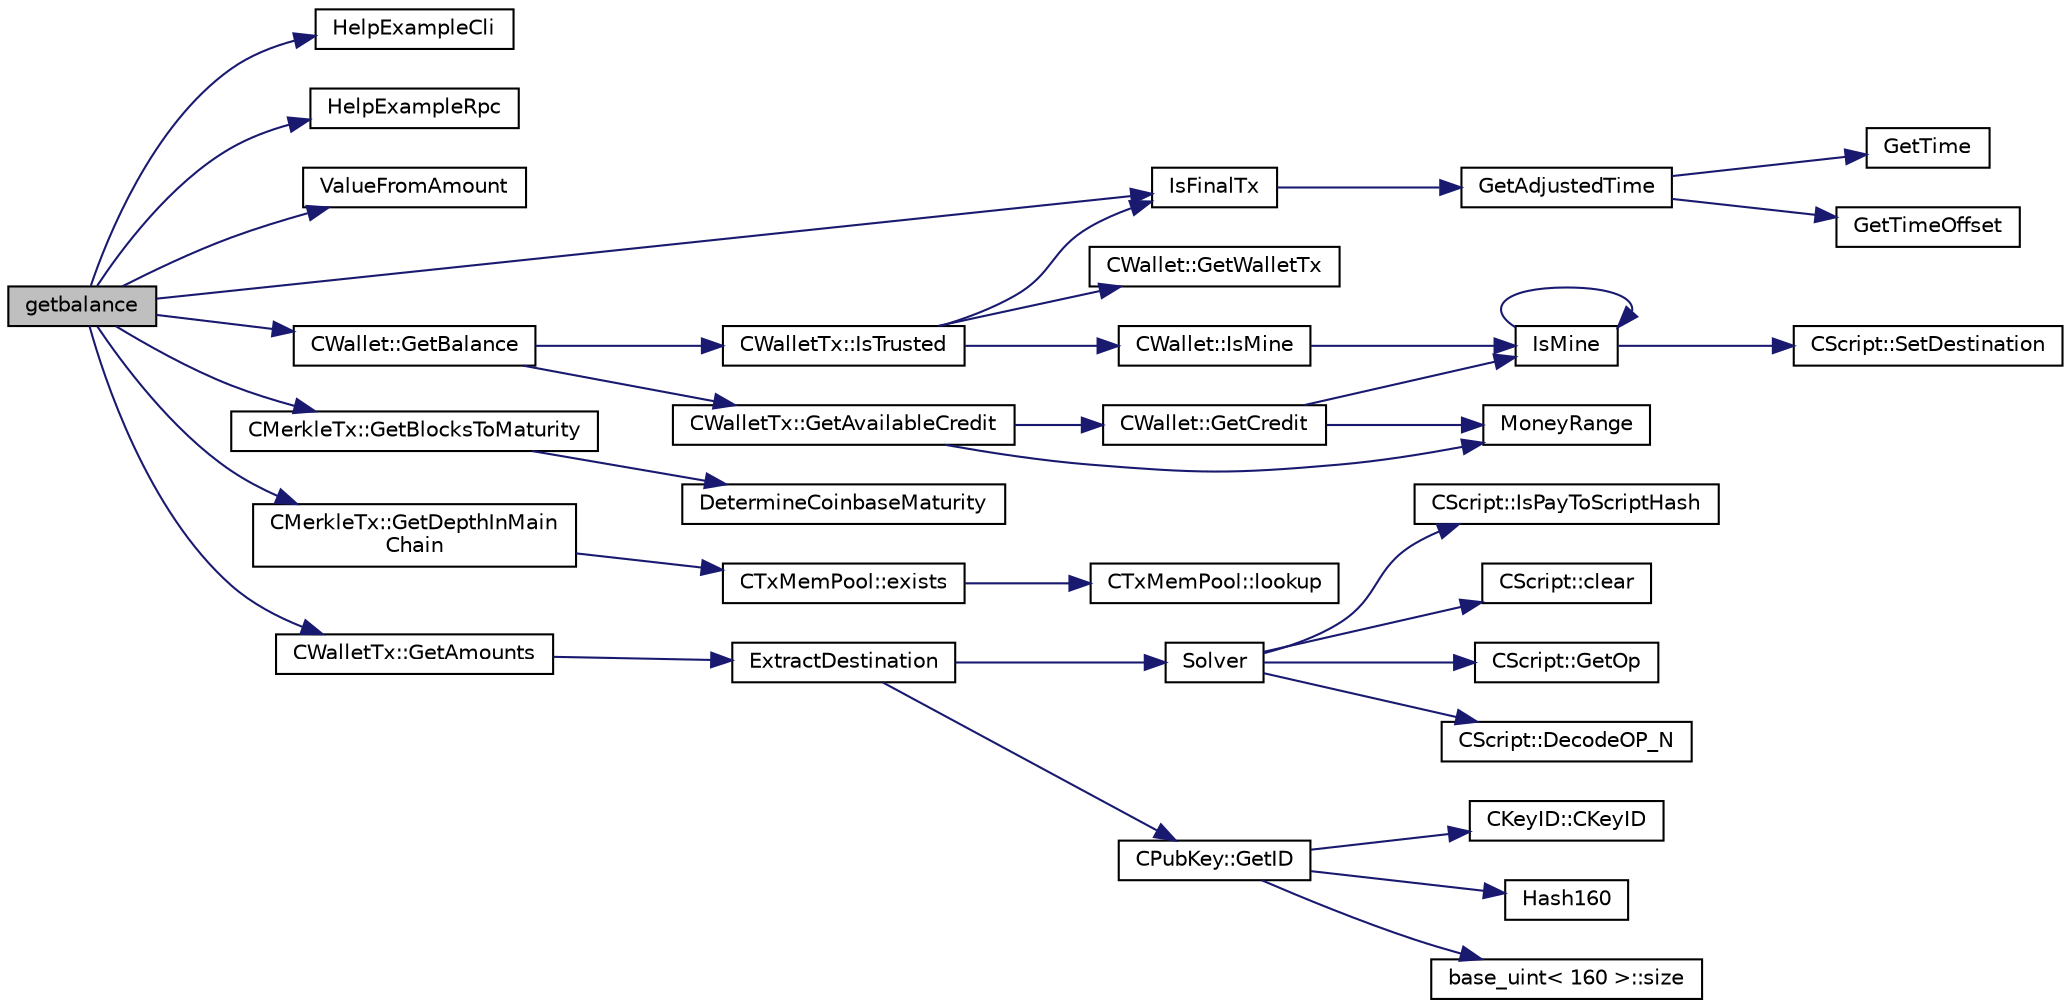 digraph "getbalance"
{
  edge [fontname="Helvetica",fontsize="10",labelfontname="Helvetica",labelfontsize="10"];
  node [fontname="Helvetica",fontsize="10",shape=record];
  rankdir="LR";
  Node305 [label="getbalance",height=0.2,width=0.4,color="black", fillcolor="grey75", style="filled", fontcolor="black"];
  Node305 -> Node306 [color="midnightblue",fontsize="10",style="solid",fontname="Helvetica"];
  Node306 [label="HelpExampleCli",height=0.2,width=0.4,color="black", fillcolor="white", style="filled",URL="$d6/d76/rpcserver_8cpp.html#ac01ac6eab5467567ed0da106814e04ec"];
  Node305 -> Node307 [color="midnightblue",fontsize="10",style="solid",fontname="Helvetica"];
  Node307 [label="HelpExampleRpc",height=0.2,width=0.4,color="black", fillcolor="white", style="filled",URL="$d6/d76/rpcserver_8cpp.html#a06ea60e24e5a1053a14a11b1009bf9ef"];
  Node305 -> Node308 [color="midnightblue",fontsize="10",style="solid",fontname="Helvetica"];
  Node308 [label="ValueFromAmount",height=0.2,width=0.4,color="black", fillcolor="white", style="filled",URL="$d6/d76/rpcserver_8cpp.html#a577ce17add6d7e837a6e0653f8c048a1"];
  Node305 -> Node309 [color="midnightblue",fontsize="10",style="solid",fontname="Helvetica"];
  Node309 [label="CWallet::GetBalance",height=0.2,width=0.4,color="black", fillcolor="white", style="filled",URL="$d2/de5/class_c_wallet.html#aa6522c2833bc0a84d216cf102b51ba05"];
  Node309 -> Node310 [color="midnightblue",fontsize="10",style="solid",fontname="Helvetica"];
  Node310 [label="CWalletTx::IsTrusted",height=0.2,width=0.4,color="black", fillcolor="white", style="filled",URL="$d6/d53/class_c_wallet_tx.html#a71efb0d5b5def8ae00a1d74b8741bfcb"];
  Node310 -> Node311 [color="midnightblue",fontsize="10",style="solid",fontname="Helvetica"];
  Node311 [label="IsFinalTx",height=0.2,width=0.4,color="black", fillcolor="white", style="filled",URL="$df/d0a/main_8cpp.html#adc332cd7ac94e639bb4239618341be19"];
  Node311 -> Node312 [color="midnightblue",fontsize="10",style="solid",fontname="Helvetica"];
  Node312 [label="GetAdjustedTime",height=0.2,width=0.4,color="black", fillcolor="white", style="filled",URL="$df/d2d/util_8cpp.html#a09f81b9c7650f898cf3cf305b87547e6"];
  Node312 -> Node313 [color="midnightblue",fontsize="10",style="solid",fontname="Helvetica"];
  Node313 [label="GetTime",height=0.2,width=0.4,color="black", fillcolor="white", style="filled",URL="$df/d2d/util_8cpp.html#a46fac5fba8ba905b5f9acb364f5d8c6f"];
  Node312 -> Node314 [color="midnightblue",fontsize="10",style="solid",fontname="Helvetica"];
  Node314 [label="GetTimeOffset",height=0.2,width=0.4,color="black", fillcolor="white", style="filled",URL="$df/d2d/util_8cpp.html#a50ca5344c75631267633f15cfe5e983e"];
  Node310 -> Node315 [color="midnightblue",fontsize="10",style="solid",fontname="Helvetica"];
  Node315 [label="CWallet::GetWalletTx",height=0.2,width=0.4,color="black", fillcolor="white", style="filled",URL="$d2/de5/class_c_wallet.html#ac496716bb889a5934fa27398aeb2330a"];
  Node310 -> Node316 [color="midnightblue",fontsize="10",style="solid",fontname="Helvetica"];
  Node316 [label="CWallet::IsMine",height=0.2,width=0.4,color="black", fillcolor="white", style="filled",URL="$d2/de5/class_c_wallet.html#a4eada57edc1c443564b8cc9b853d955c"];
  Node316 -> Node317 [color="midnightblue",fontsize="10",style="solid",fontname="Helvetica"];
  Node317 [label="IsMine",height=0.2,width=0.4,color="black", fillcolor="white", style="filled",URL="$dd/d0f/script_8cpp.html#adc59cf67d903c1ba1ef225561b85bfce"];
  Node317 -> Node318 [color="midnightblue",fontsize="10",style="solid",fontname="Helvetica"];
  Node318 [label="CScript::SetDestination",height=0.2,width=0.4,color="black", fillcolor="white", style="filled",URL="$d9/d4b/class_c_script.html#ad1b5a9077241aa06116040c4f1b7c31e"];
  Node317 -> Node317 [color="midnightblue",fontsize="10",style="solid",fontname="Helvetica"];
  Node309 -> Node319 [color="midnightblue",fontsize="10",style="solid",fontname="Helvetica"];
  Node319 [label="CWalletTx::GetAvailableCredit",height=0.2,width=0.4,color="black", fillcolor="white", style="filled",URL="$d6/d53/class_c_wallet_tx.html#af3c82ba365c720dd3d929b86bf432ef6"];
  Node319 -> Node320 [color="midnightblue",fontsize="10",style="solid",fontname="Helvetica"];
  Node320 [label="CWallet::GetCredit",height=0.2,width=0.4,color="black", fillcolor="white", style="filled",URL="$d2/de5/class_c_wallet.html#aa60b69c7d4ea6063ed83b13d7c6fe695"];
  Node320 -> Node321 [color="midnightblue",fontsize="10",style="solid",fontname="Helvetica"];
  Node321 [label="MoneyRange",height=0.2,width=0.4,color="black", fillcolor="white", style="filled",URL="$dd/d2f/amount_8h.html#a12db56a9a1c931941f0943ecbb278aae"];
  Node320 -> Node317 [color="midnightblue",fontsize="10",style="solid",fontname="Helvetica"];
  Node319 -> Node321 [color="midnightblue",fontsize="10",style="solid",fontname="Helvetica"];
  Node305 -> Node311 [color="midnightblue",fontsize="10",style="solid",fontname="Helvetica"];
  Node305 -> Node322 [color="midnightblue",fontsize="10",style="solid",fontname="Helvetica"];
  Node322 [label="CMerkleTx::GetBlocksToMaturity",height=0.2,width=0.4,color="black", fillcolor="white", style="filled",URL="$d1/dff/class_c_merkle_tx.html#a69ebd437f7b44169659c3527fe73b6ab"];
  Node322 -> Node323 [color="midnightblue",fontsize="10",style="solid",fontname="Helvetica"];
  Node323 [label="DetermineCoinbaseMaturity",height=0.2,width=0.4,color="black", fillcolor="white", style="filled",URL="$d1/d08/proofs_8cpp.html#a97478c8207cae73889a6b1fbbc3c67e3",tooltip="Determine Coinbase Maturity (generally not a good idea - done so to increase speed) ..."];
  Node305 -> Node324 [color="midnightblue",fontsize="10",style="solid",fontname="Helvetica"];
  Node324 [label="CMerkleTx::GetDepthInMain\lChain",height=0.2,width=0.4,color="black", fillcolor="white", style="filled",URL="$d1/dff/class_c_merkle_tx.html#a887a9f1a0b7fc64b43e42cec76b38ef9"];
  Node324 -> Node325 [color="midnightblue",fontsize="10",style="solid",fontname="Helvetica"];
  Node325 [label="CTxMemPool::exists",height=0.2,width=0.4,color="black", fillcolor="white", style="filled",URL="$db/d98/class_c_tx_mem_pool.html#a8b7a13b5289ab839d4460f41a7da9789"];
  Node325 -> Node326 [color="midnightblue",fontsize="10",style="solid",fontname="Helvetica"];
  Node326 [label="CTxMemPool::lookup",height=0.2,width=0.4,color="black", fillcolor="white", style="filled",URL="$db/d98/class_c_tx_mem_pool.html#ad6d9966cdeb4b6586f7186e709b4e77e"];
  Node305 -> Node327 [color="midnightblue",fontsize="10",style="solid",fontname="Helvetica"];
  Node327 [label="CWalletTx::GetAmounts",height=0.2,width=0.4,color="black", fillcolor="white", style="filled",URL="$d6/d53/class_c_wallet_tx.html#a712d43025de0e667a5e06d3969dbea1f"];
  Node327 -> Node328 [color="midnightblue",fontsize="10",style="solid",fontname="Helvetica"];
  Node328 [label="ExtractDestination",height=0.2,width=0.4,color="black", fillcolor="white", style="filled",URL="$dd/d0f/script_8cpp.html#a951f7e601746ae076afdf3169ecca2fc"];
  Node328 -> Node329 [color="midnightblue",fontsize="10",style="solid",fontname="Helvetica"];
  Node329 [label="Solver",height=0.2,width=0.4,color="black", fillcolor="white", style="filled",URL="$dd/d0f/script_8cpp.html#a6ee6be50bff44464e905680c6fcee6dc"];
  Node329 -> Node330 [color="midnightblue",fontsize="10",style="solid",fontname="Helvetica"];
  Node330 [label="CScript::IsPayToScriptHash",height=0.2,width=0.4,color="black", fillcolor="white", style="filled",URL="$d9/d4b/class_c_script.html#a0c3729c606d318923dc06f95d85a0971"];
  Node329 -> Node331 [color="midnightblue",fontsize="10",style="solid",fontname="Helvetica"];
  Node331 [label="CScript::clear",height=0.2,width=0.4,color="black", fillcolor="white", style="filled",URL="$d9/d4b/class_c_script.html#a7b2baf842621f07c4939408acf63377c"];
  Node329 -> Node332 [color="midnightblue",fontsize="10",style="solid",fontname="Helvetica"];
  Node332 [label="CScript::GetOp",height=0.2,width=0.4,color="black", fillcolor="white", style="filled",URL="$d9/d4b/class_c_script.html#a94635ed93d8d244ec3acfa83f9ecfe5f"];
  Node329 -> Node333 [color="midnightblue",fontsize="10",style="solid",fontname="Helvetica"];
  Node333 [label="CScript::DecodeOP_N",height=0.2,width=0.4,color="black", fillcolor="white", style="filled",URL="$d9/d4b/class_c_script.html#a7f975fca06b3e9a17da8ba23c7647e2e"];
  Node328 -> Node334 [color="midnightblue",fontsize="10",style="solid",fontname="Helvetica"];
  Node334 [label="CPubKey::GetID",height=0.2,width=0.4,color="black", fillcolor="white", style="filled",URL="$da/d4e/class_c_pub_key.html#a2675f7e6f72eff68e7a5227289feb021"];
  Node334 -> Node335 [color="midnightblue",fontsize="10",style="solid",fontname="Helvetica"];
  Node335 [label="CKeyID::CKeyID",height=0.2,width=0.4,color="black", fillcolor="white", style="filled",URL="$dd/d88/class_c_key_i_d.html#a01dbd3c37820a2ffe89d106c6a7cf53d"];
  Node334 -> Node336 [color="midnightblue",fontsize="10",style="solid",fontname="Helvetica"];
  Node336 [label="Hash160",height=0.2,width=0.4,color="black", fillcolor="white", style="filled",URL="$db/dfb/hash_8h.html#a4490f70ddae16e9e48460a0416a48a6b"];
  Node334 -> Node337 [color="midnightblue",fontsize="10",style="solid",fontname="Helvetica"];
  Node337 [label="base_uint\< 160 \>::size",height=0.2,width=0.4,color="black", fillcolor="white", style="filled",URL="$da/df7/classbase__uint.html#a1f49b034e686269601ea89b0319b8004"];
}
